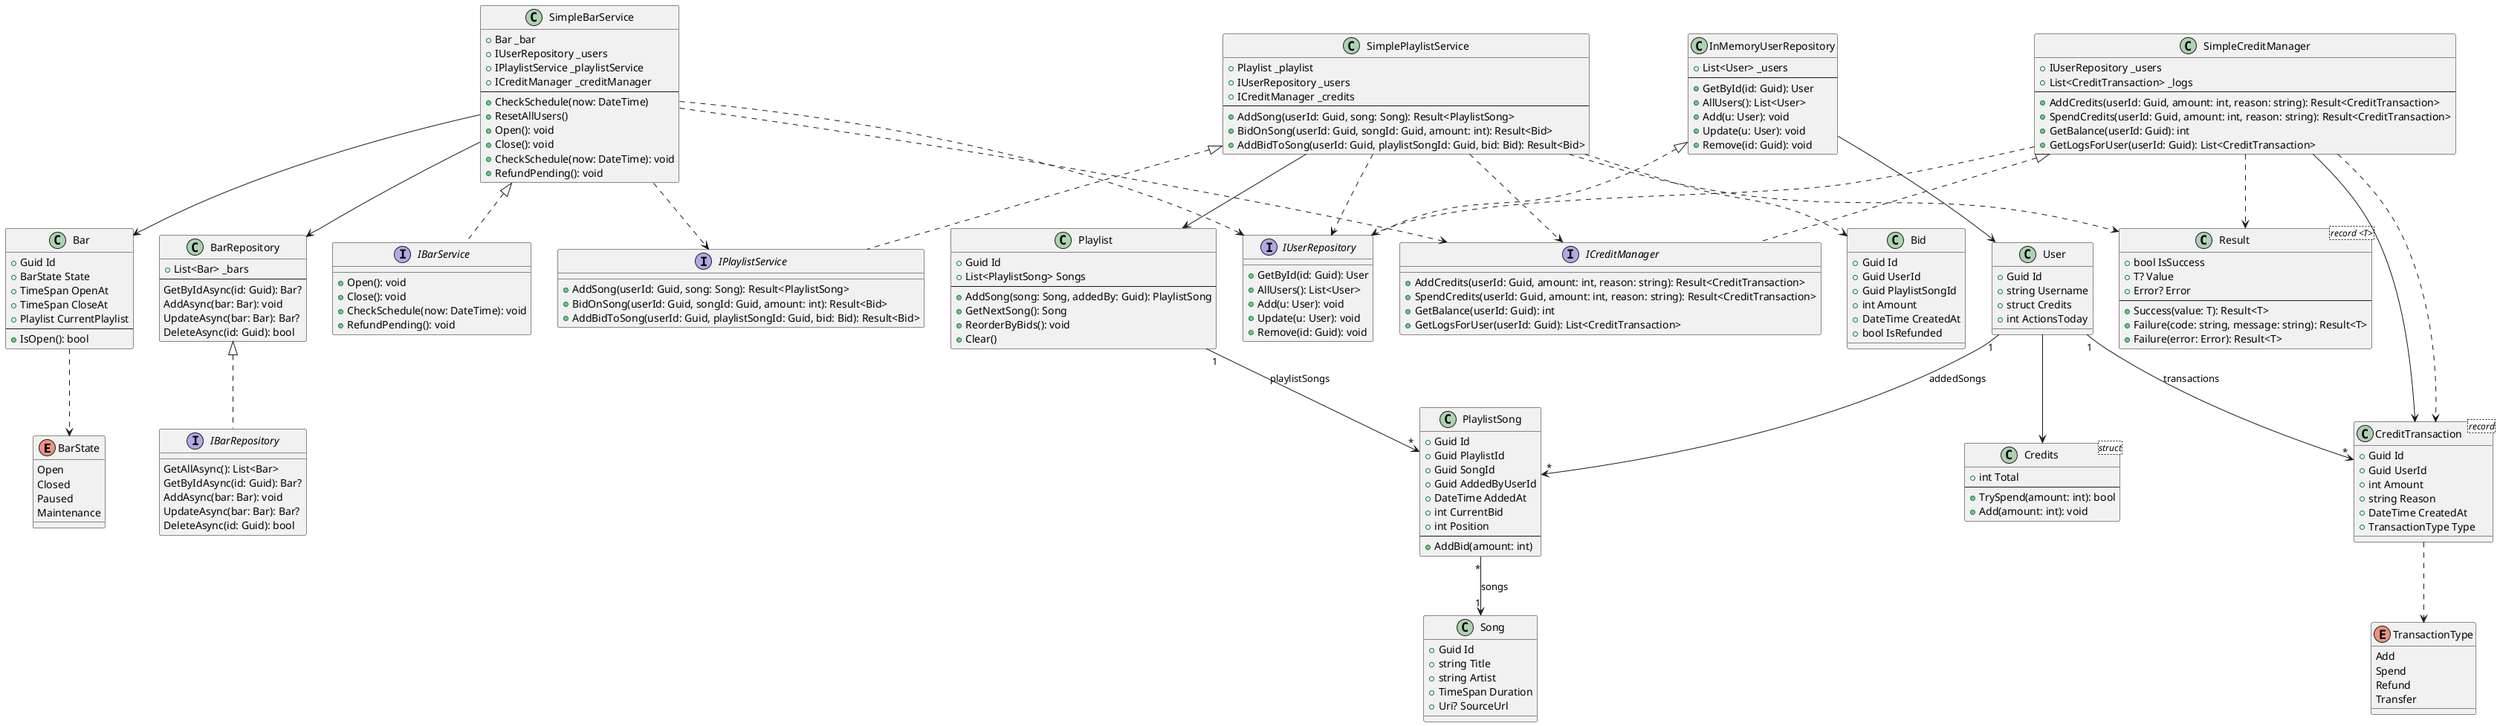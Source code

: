 @startuml Bar_Playlist_Credit_Economy_Simplified

' ===== ENUMS =====
enum BarState {
    Open
    Closed
    Paused
    Maintenance
}

enum TransactionType {
    Add
    Spend
    Refund
    Transfer
}

' ===== INTERFACES =====
interface IBarRepository {
    GetAllAsync(): List<Bar>
    GetByIdAsync(id: Guid): Bar?
    AddAsync(bar: Bar): void
    UpdateAsync(bar: Bar): Bar?
    DeleteAsync(id: Guid): bool
}
interface IUserRepository {
    +GetById(id: Guid): User
    +AllUsers(): List<User>
    +Add(u: User): void
    +Update(u: User): void
    +Remove(id: Guid): void
}

interface ICreditManager {
    +AddCredits(userId: Guid, amount: int, reason: string): Result<CreditTransaction>
    +SpendCredits(userId: Guid, amount: int, reason: string): Result<CreditTransaction>
    +GetBalance(userId: Guid): int
    +GetLogsForUser(userId: Guid): List<CreditTransaction>
}

interface IPlaylistService {
    +AddSong(userId: Guid, song: Song): Result<PlaylistSong>
    +BidOnSong(userId: Guid, songId: Guid, amount: int): Result<Bid>
    +AddBidToSong(userId: Guid, playlistSongId: Guid, bid: Bid): Result<Bid>
}

interface IBarService {
    +Open(): void
    +Close(): void
    +CheckSchedule(now: DateTime): void
    +RefundPending(): void
}

' ===== CLASSES =====
class User {
    +Guid Id
    +string Username
    +struct Credits
    +int ActionsToday
}

class CreditTransaction<record> {
    +Guid Id
    +Guid UserId
    +int Amount
    +string Reason
    +DateTime CreatedAt
    +TransactionType Type
}

class Song {
    +Guid Id
    +string Title
    +string Artist
    +TimeSpan Duration
    +Uri? SourceUrl
}

class PlaylistSong {
    +Guid Id
    +Guid PlaylistId
    +Guid SongId
    +Guid AddedByUserId
    +DateTime AddedAt
    +int CurrentBid
    +int Position
    --
    +AddBid(amount: int)
}

class Playlist {
    +Guid Id
    +List<PlaylistSong> Songs
    --
    +AddSong(song: Song, addedBy: Guid): PlaylistSong
    +GetNextSong(): Song
    +ReorderByBids(): void
    +Clear()
}

class Bid {
    +Guid Id
    +Guid UserId
    +Guid PlaylistSongId
    +int Amount
    +DateTime CreatedAt
    +bool IsRefunded
}

class Bar {
    +Guid Id
    +BarState State
    +TimeSpan OpenAt
    +TimeSpan CloseAt
    +Playlist CurrentPlaylist
    --
    +IsOpen(): bool
}

class Credits<struct> {
    +int Total
    --
    +TrySpend(amount: int): bool
    +Add(amount: int): void
}

class Result<record <T>> {
    +bool IsSuccess
    +T? Value
    +Error? Error
    --
    +Success(value: T): Result<T>
    +Failure(code: string, message: string): Result<T>
    +Failure(error: Error): Result<T>
}

' ===== IMPLEMENTATIONS =====
class InMemoryUserRepository {
    +List<User> _users
    --
    +GetById(id: Guid): User
    +AllUsers(): List<User>
    +Add(u: User): void
    +Update(u: User): void
    +Remove(id: Guid): void
}
class BarRepository {
    +List<Bar> _bars
    --
    GetByIdAsync(id: Guid): Bar?
    AddAsync(bar: Bar): void
    UpdateAsync(bar: Bar): Bar?
    DeleteAsync(id: Guid): bool
}
class SimpleCreditManager {
    +IUserRepository _users
    +List<CreditTransaction> _logs
    --
    +AddCredits(userId: Guid, amount: int, reason: string): Result<CreditTransaction>
    +SpendCredits(userId: Guid, amount: int, reason: string): Result<CreditTransaction>
    +GetBalance(userId: Guid): int
    +GetLogsForUser(userId: Guid): List<CreditTransaction>
}

class SimplePlaylistService {
    +Playlist _playlist
    +IUserRepository _users
    +ICreditManager _credits
    --
    +AddSong(userId: Guid, song: Song): Result<PlaylistSong>
    +BidOnSong(userId: Guid, songId: Guid, amount: int): Result<Bid>
    +AddBidToSong(userId: Guid, playlistSongId: Guid, bid: Bid): Result<Bid>
}

class SimpleBarService {
    +Bar _bar
    +IUserRepository _users
    +IPlaylistService _playlistService
    +ICreditManager _creditManager
    --
    +CheckSchedule(now: DateTime)
    +ResetAllUsers()
    +Open(): void
    +Close(): void
    +CheckSchedule(now: DateTime): void
    +RefundPending(): void
}

' ===== RELATIONSHIPS =====
User "1" --> "*" CreditTransaction : transactions
User "1" --> "*" PlaylistSong : addedSongs
Playlist "1" --> "*" PlaylistSong : playlistSongs
PlaylistSong "*" --> "1" Song : songs

'===== INTERFACE IMPLEMENTATIONS (concrete candidates) =====
SimpleBarService <|.. IBarService
BarRepository <|.. IBarRepository
SimpleCreditManager <|.. ICreditManager
SimplePlaylistService <|.. IPlaylistService
InMemoryUserRepository <|.. IUserRepository

' ===== USAGE DEPENDENCIES =====
SimpleBarService --> Bar
SimpleBarService --> BarRepository
SimpleCreditManager --> CreditTransaction
SimplePlaylistService --> Playlist
InMemoryUserRepository --> User
User --> Credits

' ===== WEAKER DEPENDENCIES =====
SimpleCreditManager ..> IUserRepository
SimpleCreditManager ..> Result
SimpleCreditManager ..> CreditTransaction

SimplePlaylistService ..> ICreditManager
SimplePlaylistService ..> IUserRepository
SimplePlaylistService ..> Result
SimplePlaylistService ..> Bid

SimpleBarService ..> IPlaylistService
SimpleBarService ..> ICreditManager
SimpleBarService ..> IUserRepository

CreditTransaction ..> TransactionType
Bar ..> BarState

@enduml
